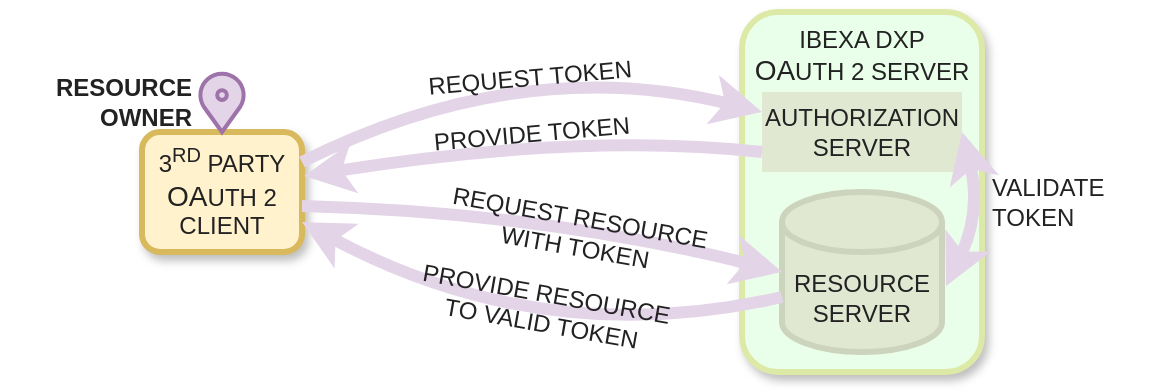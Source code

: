 <mxfile version="23.1.5" type="device">
  <diagram name="Page-1" id="LO8gvRsFW6KkFbayFnoz">
    <mxGraphModel dx="320" dy="796" grid="1" gridSize="10" guides="1" tooltips="1" connect="1" arrows="1" fold="1" page="1" pageScale="1" pageWidth="1169" pageHeight="827" math="0" shadow="0">
      <root>
        <mxCell id="0" />
        <mxCell id="1" parent="0" />
        <mxCell id="zocpmS_6UfbLTUZ_diyz-1" value="&lt;font color=&quot;#222222&quot;&gt;IBEXA DXP&lt;br&gt;&lt;font style=&quot;font-size: 14px;&quot;&gt;OA&lt;/font&gt;UTH 2 SERVER&lt;/font&gt;" style="rounded=1;whiteSpace=wrap;html=1;horizontal=1;verticalAlign=top;shadow=1;strokeWidth=3;fillColor=#eaffe9;strokeColor=#dde9a7;" parent="1" vertex="1">
          <mxGeometry x="400" y="50" width="120" height="180" as="geometry" />
        </mxCell>
        <mxCell id="zocpmS_6UfbLTUZ_diyz-2" value="&lt;font color=&quot;#222222&quot;&gt;AUTHORIZATION&lt;br&gt;SERVER&lt;/font&gt;" style="rounded=0;whiteSpace=wrap;html=1;strokeColor=none;fillColor=#e1e8d1;" parent="1" vertex="1">
          <mxGeometry x="410" y="90" width="100" height="40" as="geometry" />
        </mxCell>
        <mxCell id="zocpmS_6UfbLTUZ_diyz-3" value="&lt;font color=&quot;#222222&quot;&gt;RESOURCE&lt;br&gt;SERVER&lt;/font&gt;" style="shape=cylinder3;whiteSpace=wrap;html=1;boundedLbl=1;backgroundOutline=1;size=15;fillColor=#e1e8d1;strokeColor=#CDD4BE;strokeWidth=3;" parent="1" vertex="1">
          <mxGeometry x="420" y="140" width="80" height="80" as="geometry" />
        </mxCell>
        <mxCell id="zocpmS_6UfbLTUZ_diyz-4" value="&lt;font color=&quot;#222222&quot;&gt;3&lt;sup&gt;RD&lt;/sup&gt; PARTY&lt;br&gt;&lt;font style=&quot;font-size: 14px;&quot;&gt;OA&lt;/font&gt;UTH 2 CLIENT&lt;/font&gt;" style="rounded=1;whiteSpace=wrap;html=1;shadow=1;strokeColor=#d8b95d;fillColor=#fff2cc;strokeWidth=3;" parent="1" vertex="1">
          <mxGeometry x="100" y="110" width="80" height="60" as="geometry" />
        </mxCell>
        <mxCell id="zocpmS_6UfbLTUZ_diyz-5" value="" style="endArrow=classic;html=1;rounded=0;exitX=1;exitY=0.25;exitDx=0;exitDy=0;entryX=0;entryY=0.25;entryDx=0;entryDy=0;curved=1;strokeColor=#e4d4e8;strokeWidth=6;" parent="1" source="zocpmS_6UfbLTUZ_diyz-4" target="zocpmS_6UfbLTUZ_diyz-2" edge="1">
          <mxGeometry width="50" height="50" relative="1" as="geometry">
            <mxPoint x="120" y="20" as="sourcePoint" />
            <mxPoint x="170" y="-30" as="targetPoint" />
            <Array as="points">
              <mxPoint x="290" y="70" />
            </Array>
          </mxGeometry>
        </mxCell>
        <mxCell id="zocpmS_6UfbLTUZ_diyz-6" value="&lt;font color=&quot;#222222&quot;&gt;REQUEST TOKEN&lt;/font&gt;" style="text;html=1;align=center;verticalAlign=middle;whiteSpace=wrap;rounded=0;rotation=-5;" parent="1" vertex="1">
          <mxGeometry x="239" y="67.55" width="109.98" height="30" as="geometry" />
        </mxCell>
        <mxCell id="zocpmS_6UfbLTUZ_diyz-7" value="" style="endArrow=classic;html=1;rounded=0;exitX=0;exitY=0.75;exitDx=0;exitDy=0;entryX=1.013;entryY=0.367;entryDx=0;entryDy=0;curved=1;entryPerimeter=0;strokeColor=#e4d4e8;strokeWidth=6;" parent="1" source="zocpmS_6UfbLTUZ_diyz-2" target="zocpmS_6UfbLTUZ_diyz-4" edge="1">
          <mxGeometry width="50" height="50" relative="1" as="geometry">
            <mxPoint x="120" y="100" as="sourcePoint" />
            <mxPoint x="170" y="50" as="targetPoint" />
            <Array as="points">
              <mxPoint x="320" y="110" />
            </Array>
          </mxGeometry>
        </mxCell>
        <mxCell id="zocpmS_6UfbLTUZ_diyz-8" value="&lt;font color=&quot;#222222&quot;&gt;PROVIDE TOKEN&lt;/font&gt;" style="text;html=1;align=center;verticalAlign=middle;whiteSpace=wrap;rounded=0;rotation=-5;" parent="1" vertex="1">
          <mxGeometry x="240.02" y="96" width="109.98" height="30" as="geometry" />
        </mxCell>
        <mxCell id="zocpmS_6UfbLTUZ_diyz-9" value="" style="endArrow=classic;html=1;rounded=0;exitX=1;exitY=0.617;exitDx=0;exitDy=0;entryX=0;entryY=0.5;entryDx=0;entryDy=0;entryPerimeter=0;curved=1;exitPerimeter=0;strokeColor=#e4d4e8;strokeWidth=6;" parent="1" source="zocpmS_6UfbLTUZ_diyz-4" target="zocpmS_6UfbLTUZ_diyz-3" edge="1">
          <mxGeometry width="50" height="50" relative="1" as="geometry">
            <mxPoint x="120" y="100" as="sourcePoint" />
            <mxPoint x="380" y="220" as="targetPoint" />
            <Array as="points">
              <mxPoint x="300" y="150" />
            </Array>
          </mxGeometry>
        </mxCell>
        <mxCell id="zocpmS_6UfbLTUZ_diyz-10" value="&lt;font color=&quot;#222222&quot;&gt;REQUEST RESOURCE WITH TOKEN&lt;/font&gt;" style="text;html=1;align=center;verticalAlign=middle;whiteSpace=wrap;rounded=0;rotation=10;" parent="1" vertex="1">
          <mxGeometry x="250.12" y="144.61" width="136" height="30" as="geometry" />
        </mxCell>
        <mxCell id="zocpmS_6UfbLTUZ_diyz-11" value="" style="endArrow=classic;html=1;rounded=0;exitX=0;exitY=0;exitDx=0;exitDy=52.5;exitPerimeter=0;curved=1;strokeColor=#e4d4e8;strokeWidth=6;" parent="1" source="zocpmS_6UfbLTUZ_diyz-3" edge="1">
          <mxGeometry width="50" height="50" relative="1" as="geometry">
            <mxPoint x="120" y="100" as="sourcePoint" />
            <mxPoint x="180" y="155" as="targetPoint" />
            <Array as="points">
              <mxPoint x="300" y="220" />
            </Array>
          </mxGeometry>
        </mxCell>
        <mxCell id="zocpmS_6UfbLTUZ_diyz-12" value="&lt;font color=&quot;#222222&quot;&gt;PROVIDE RESOURCE TO VALID TOKEN&lt;/font&gt;" style="text;html=1;align=center;verticalAlign=middle;whiteSpace=wrap;rounded=0;rotation=10;" parent="1" vertex="1">
          <mxGeometry x="234.72" y="183.21" width="132" height="30" as="geometry" />
        </mxCell>
        <mxCell id="zocpmS_6UfbLTUZ_diyz-13" value="" style="endArrow=classic;startArrow=classic;html=1;rounded=0;entryX=1.025;entryY=0.588;entryDx=0;entryDy=0;entryPerimeter=0;exitX=1;exitY=0.5;exitDx=0;exitDy=0;curved=1;strokeColor=#e4d4e8;strokeWidth=6;" parent="1" source="zocpmS_6UfbLTUZ_diyz-2" target="zocpmS_6UfbLTUZ_diyz-3" edge="1">
          <mxGeometry width="50" height="50" relative="1" as="geometry">
            <mxPoint x="120" y="100" as="sourcePoint" />
            <mxPoint x="170" y="50" as="targetPoint" />
            <Array as="points">
              <mxPoint x="520" y="150" />
            </Array>
          </mxGeometry>
        </mxCell>
        <mxCell id="zocpmS_6UfbLTUZ_diyz-14" value="&lt;font color=&quot;#222222&quot;&gt;VALIDATE TOKEN&lt;/font&gt;" style="text;html=1;align=left;verticalAlign=middle;whiteSpace=wrap;rounded=0;" parent="1" vertex="1">
          <mxGeometry x="523" y="130" width="80" height="30" as="geometry" />
        </mxCell>
        <mxCell id="zocpmS_6UfbLTUZ_diyz-15" value="" style="html=1;verticalLabelPosition=bottom;align=center;labelBackgroundColor=#ffffff;verticalAlign=top;strokeWidth=2;strokeColor=#9d73aa;shadow=0;dashed=0;shape=mxgraph.ios7.icons.location;fillColor=#e4d4e8;" parent="1" vertex="1">
          <mxGeometry x="128" y="80" width="24" height="30" as="geometry" />
        </mxCell>
        <mxCell id="zocpmS_6UfbLTUZ_diyz-16" value="&lt;font color=&quot;#222222&quot;&gt;RESOURCE OWNER&lt;/font&gt;" style="text;html=1;align=right;verticalAlign=middle;whiteSpace=wrap;rounded=0;fontStyle=1" parent="1" vertex="1">
          <mxGeometry x="29" y="80" width="98" height="30" as="geometry" />
        </mxCell>
      </root>
    </mxGraphModel>
  </diagram>
</mxfile>
